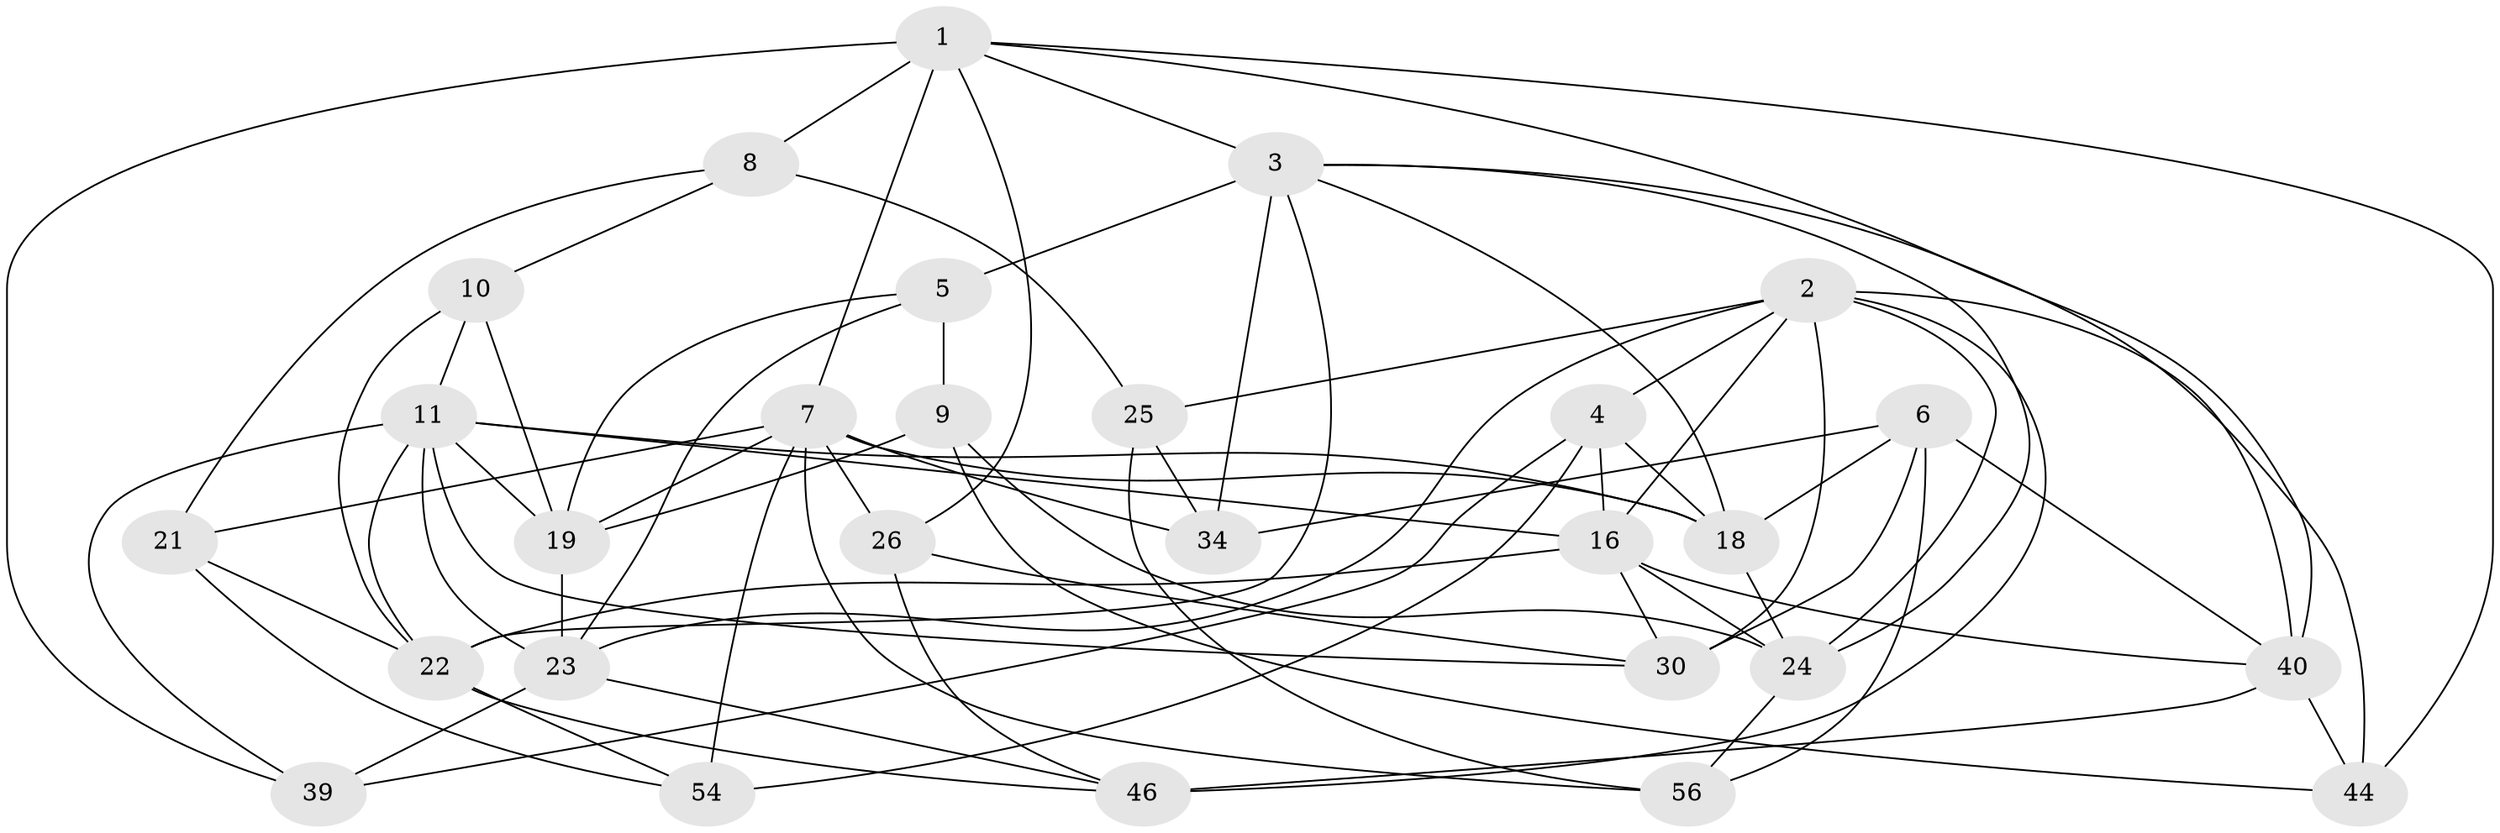 // original degree distribution, {4: 1.0}
// Generated by graph-tools (version 1.1) at 2025/16/03/09/25 04:16:31]
// undirected, 28 vertices, 75 edges
graph export_dot {
graph [start="1"]
  node [color=gray90,style=filled];
  1 [super="+49+15+50"];
  2 [super="+42+14"];
  3 [super="+33"];
  4 [super="+13"];
  5;
  6 [super="+12"];
  7 [super="+17+36"];
  8 [super="+38"];
  9;
  10;
  11 [super="+45+53"];
  16 [super="+43"];
  18 [super="+20"];
  19 [super="+29"];
  21;
  22 [super="+51+52"];
  23 [super="+31"];
  24 [super="+35"];
  25;
  26;
  30 [super="+32"];
  34;
  39;
  40 [super="+41"];
  44;
  46 [super="+48"];
  54 [super="+55"];
  56;
  1 -- 39;
  1 -- 8 [weight=3];
  1 -- 44;
  1 -- 40;
  1 -- 26;
  1 -- 3 [weight=2];
  1 -- 7;
  2 -- 4 [weight=2];
  2 -- 24;
  2 -- 16;
  2 -- 46;
  2 -- 30;
  2 -- 23;
  2 -- 40 [weight=2];
  2 -- 25;
  3 -- 44;
  3 -- 34;
  3 -- 5;
  3 -- 22;
  3 -- 24;
  3 -- 18;
  4 -- 39;
  4 -- 16 [weight=2];
  4 -- 18;
  4 -- 54 [weight=2];
  5 -- 9;
  5 -- 23;
  5 -- 19;
  6 -- 30 [weight=2];
  6 -- 56;
  6 -- 40;
  6 -- 34;
  6 -- 18;
  7 -- 26;
  7 -- 34;
  7 -- 18;
  7 -- 21;
  7 -- 56;
  7 -- 19;
  7 -- 54;
  8 -- 21;
  8 -- 10;
  8 -- 25;
  9 -- 44;
  9 -- 19;
  9 -- 24;
  10 -- 19;
  10 -- 11;
  10 -- 22;
  11 -- 23;
  11 -- 16;
  11 -- 19;
  11 -- 30;
  11 -- 22;
  11 -- 39;
  11 -- 18;
  16 -- 40;
  16 -- 22;
  16 -- 24;
  16 -- 30;
  18 -- 24;
  19 -- 23;
  21 -- 54;
  21 -- 22;
  22 -- 54 [weight=2];
  22 -- 46;
  23 -- 39;
  23 -- 46;
  24 -- 56;
  25 -- 34;
  25 -- 56;
  26 -- 30;
  26 -- 46;
  40 -- 44;
  40 -- 46 [weight=2];
}
